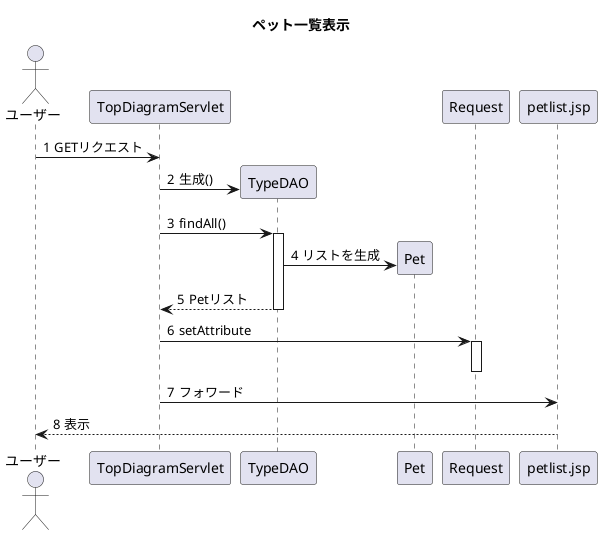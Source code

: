 @startuml
title ペット一覧表示
actor ユーザー
participant TopDiagramServlet
participant TypeDAO
participant Pet
participant Request
participant petlist.jsp
autonumber "#"

ユーザー->TopDiagramServlet:GETリクエスト
TopDiagramServlet->TypeDAO**:生成()
TopDiagramServlet->TypeDAO++:findAll()
TypeDAO->Pet**:リストを生成
TypeDAO-->TopDiagramServlet--:Petリスト
TopDiagramServlet->Request++:setAttribute
Request--
TopDiagramServlet->petlist.jsp:フォワード
petlist.jsp-->ユーザー:表示

@enduml